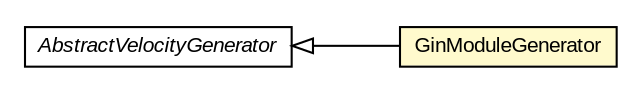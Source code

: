 #!/usr/local/bin/dot
#
# Class diagram 
# Generated by UMLGraph version R5_6-24-gf6e263 (http://www.umlgraph.org/)
#

digraph G {
	edge [fontname="arial",fontsize=10,labelfontname="arial",labelfontsize=10];
	node [fontname="arial",fontsize=10,shape=plaintext];
	nodesep=0.25;
	ranksep=0.5;
	rankdir=LR;
	// com.gwtplatform.dispatch.rest.rebind.GinModuleGenerator
	c273174 [label=<<table title="com.gwtplatform.dispatch.rest.rebind.GinModuleGenerator" border="0" cellborder="1" cellspacing="0" cellpadding="2" port="p" bgcolor="lemonChiffon" href="./GinModuleGenerator.html">
		<tr><td><table border="0" cellspacing="0" cellpadding="1">
<tr><td align="center" balign="center"> GinModuleGenerator </td></tr>
		</table></td></tr>
		</table>>, URL="./GinModuleGenerator.html", fontname="arial", fontcolor="black", fontsize=10.0];
	// com.gwtplatform.dispatch.rest.rebind.AbstractVelocityGenerator
	c273179 [label=<<table title="com.gwtplatform.dispatch.rest.rebind.AbstractVelocityGenerator" border="0" cellborder="1" cellspacing="0" cellpadding="2" port="p" href="./AbstractVelocityGenerator.html">
		<tr><td><table border="0" cellspacing="0" cellpadding="1">
<tr><td align="center" balign="center"><font face="arial italic"> AbstractVelocityGenerator </font></td></tr>
		</table></td></tr>
		</table>>, URL="./AbstractVelocityGenerator.html", fontname="arial", fontcolor="black", fontsize=10.0];
	//com.gwtplatform.dispatch.rest.rebind.GinModuleGenerator extends com.gwtplatform.dispatch.rest.rebind.AbstractVelocityGenerator
	c273179:p -> c273174:p [dir=back,arrowtail=empty];
}

